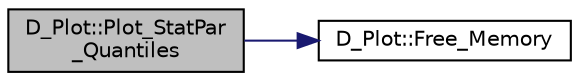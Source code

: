 digraph "D_Plot::Plot_StatPar_Quantiles"
{
 // LATEX_PDF_SIZE
  edge [fontname="Helvetica",fontsize="10",labelfontname="Helvetica",labelfontsize="10"];
  node [fontname="Helvetica",fontsize="10",shape=record];
  rankdir="LR";
  Node1 [label="D_Plot::Plot_StatPar\l_Quantiles",height=0.2,width=0.4,color="black", fillcolor="grey75", style="filled", fontcolor="black",tooltip=" "];
  Node1 -> Node2 [color="midnightblue",fontsize="10",style="solid",fontname="Helvetica"];
  Node2 [label="D_Plot::Free_Memory",height=0.2,width=0.4,color="black", fillcolor="white", style="filled",URL="$class_d___plot.html#a4cecadf94d163873a84edc13a6f2ba27",tooltip=" "];
}
